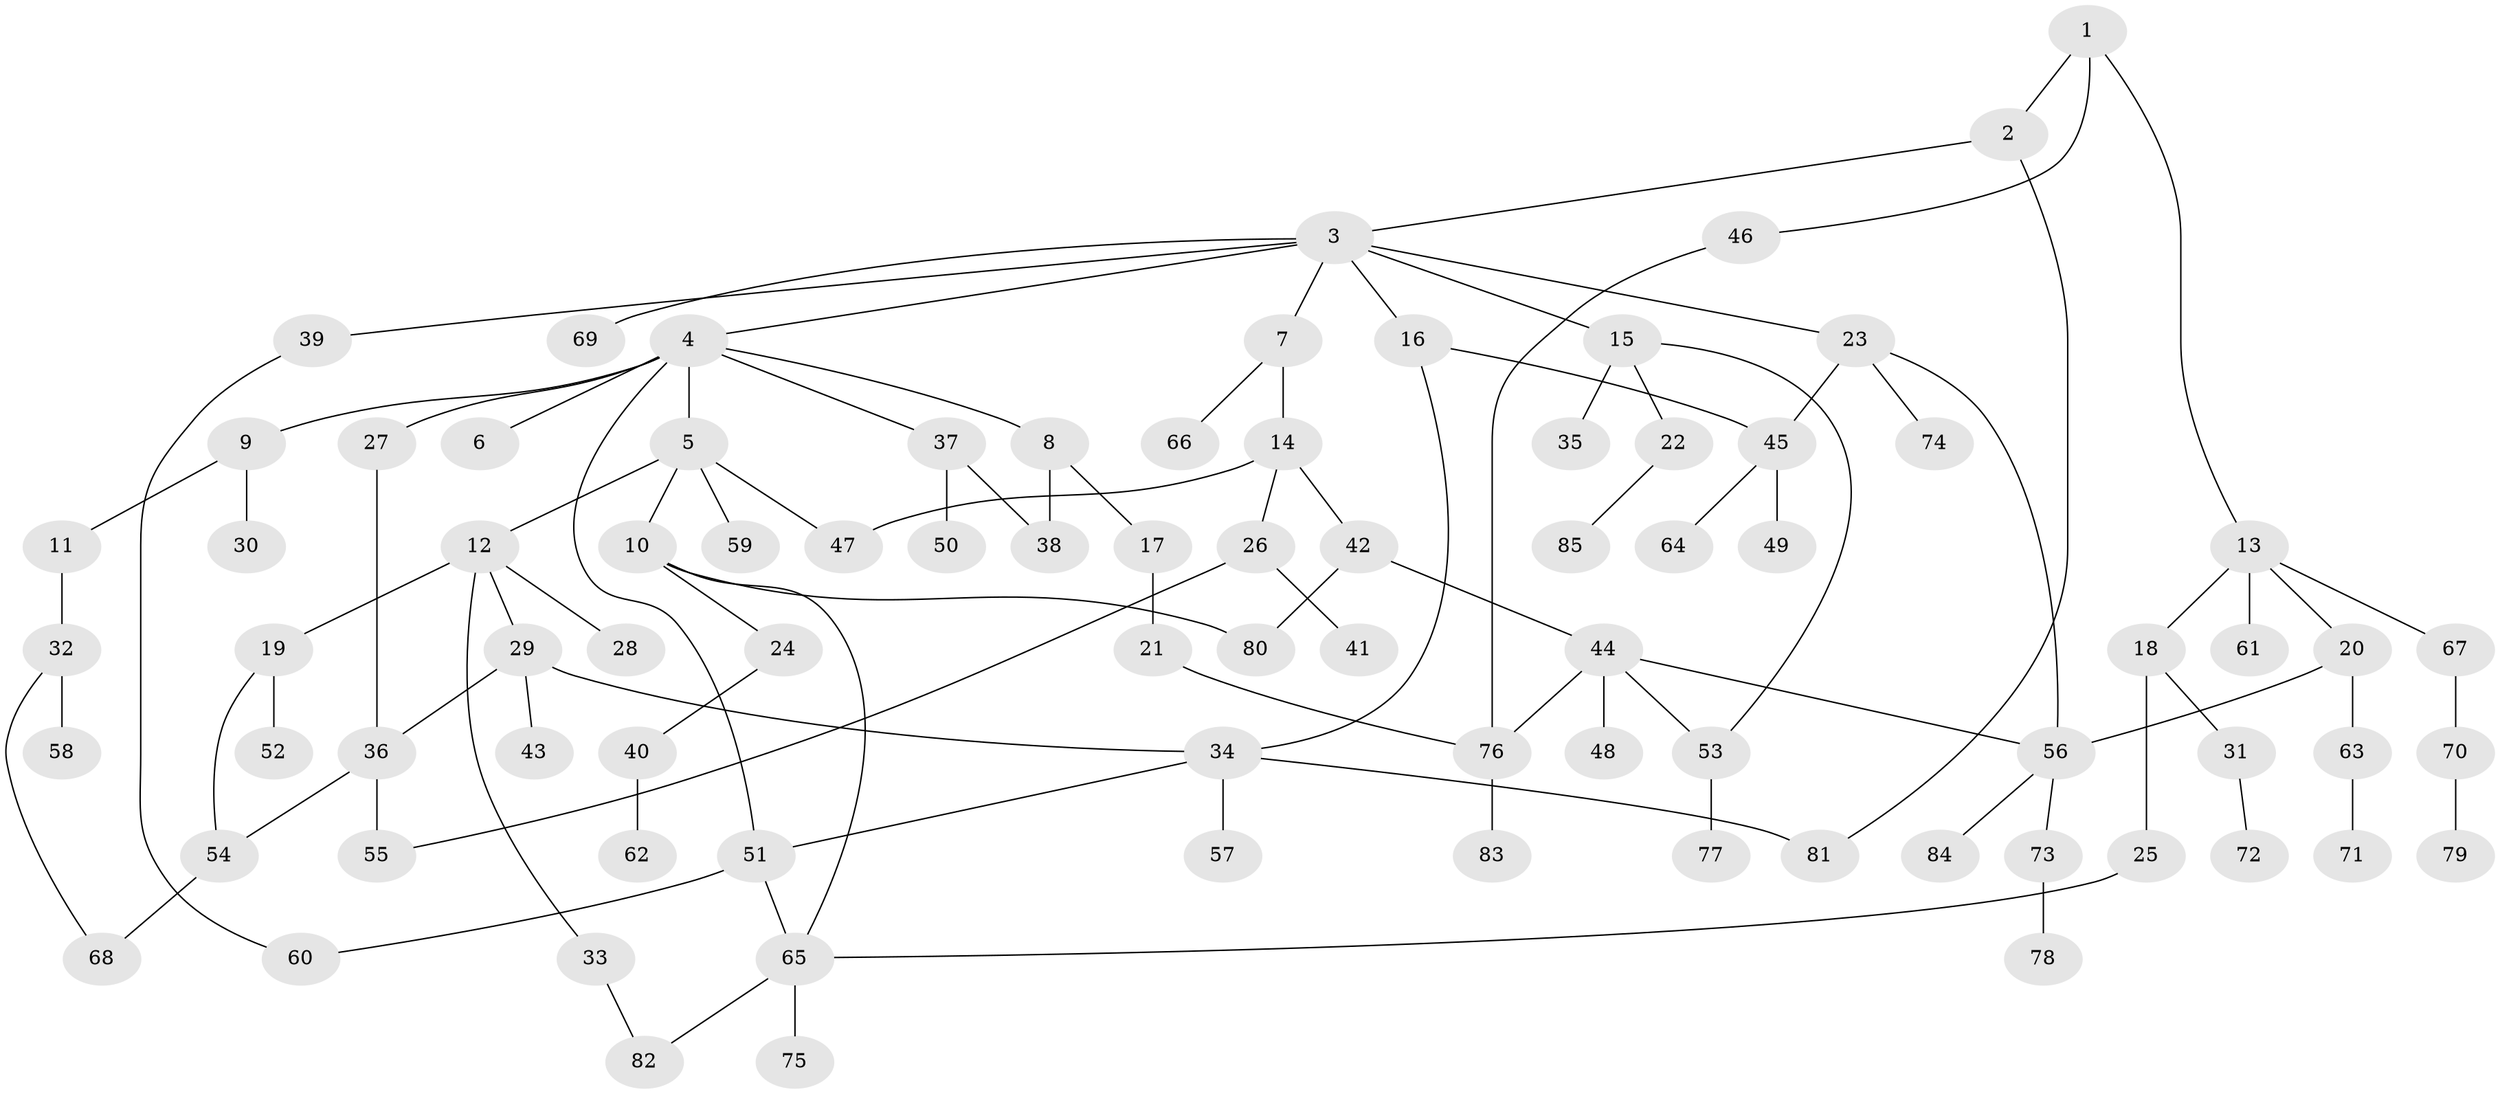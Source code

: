 // coarse degree distribution, {7: 0.07407407407407407, 2: 0.2222222222222222, 4: 0.2222222222222222, 5: 0.07407407407407407, 1: 0.14814814814814814, 6: 0.037037037037037035, 3: 0.2222222222222222}
// Generated by graph-tools (version 1.1) at 2025/36/03/04/25 23:36:12]
// undirected, 85 vertices, 104 edges
graph export_dot {
  node [color=gray90,style=filled];
  1;
  2;
  3;
  4;
  5;
  6;
  7;
  8;
  9;
  10;
  11;
  12;
  13;
  14;
  15;
  16;
  17;
  18;
  19;
  20;
  21;
  22;
  23;
  24;
  25;
  26;
  27;
  28;
  29;
  30;
  31;
  32;
  33;
  34;
  35;
  36;
  37;
  38;
  39;
  40;
  41;
  42;
  43;
  44;
  45;
  46;
  47;
  48;
  49;
  50;
  51;
  52;
  53;
  54;
  55;
  56;
  57;
  58;
  59;
  60;
  61;
  62;
  63;
  64;
  65;
  66;
  67;
  68;
  69;
  70;
  71;
  72;
  73;
  74;
  75;
  76;
  77;
  78;
  79;
  80;
  81;
  82;
  83;
  84;
  85;
  1 -- 2;
  1 -- 13;
  1 -- 46;
  2 -- 3;
  2 -- 81;
  3 -- 4;
  3 -- 7;
  3 -- 15;
  3 -- 16;
  3 -- 23;
  3 -- 39;
  3 -- 69;
  4 -- 5;
  4 -- 6;
  4 -- 8;
  4 -- 9;
  4 -- 27;
  4 -- 37;
  4 -- 51;
  5 -- 10;
  5 -- 12;
  5 -- 47;
  5 -- 59;
  7 -- 14;
  7 -- 66;
  8 -- 17;
  8 -- 38;
  9 -- 11;
  9 -- 30;
  10 -- 24;
  10 -- 65;
  10 -- 80;
  11 -- 32;
  12 -- 19;
  12 -- 28;
  12 -- 29;
  12 -- 33;
  13 -- 18;
  13 -- 20;
  13 -- 61;
  13 -- 67;
  14 -- 26;
  14 -- 42;
  14 -- 47;
  15 -- 22;
  15 -- 35;
  15 -- 53;
  16 -- 34;
  16 -- 45;
  17 -- 21;
  18 -- 25;
  18 -- 31;
  19 -- 52;
  19 -- 54;
  20 -- 63;
  20 -- 56;
  21 -- 76;
  22 -- 85;
  23 -- 74;
  23 -- 45;
  23 -- 56;
  24 -- 40;
  25 -- 65;
  26 -- 41;
  26 -- 55;
  27 -- 36;
  29 -- 36;
  29 -- 43;
  29 -- 34;
  31 -- 72;
  32 -- 58;
  32 -- 68;
  33 -- 82;
  34 -- 51;
  34 -- 57;
  34 -- 81;
  36 -- 55;
  36 -- 54;
  37 -- 38;
  37 -- 50;
  39 -- 60;
  40 -- 62;
  42 -- 44;
  42 -- 80;
  44 -- 48;
  44 -- 56;
  44 -- 76;
  44 -- 53;
  45 -- 49;
  45 -- 64;
  46 -- 76;
  51 -- 60;
  51 -- 65;
  53 -- 77;
  54 -- 68;
  56 -- 73;
  56 -- 84;
  63 -- 71;
  65 -- 75;
  65 -- 82;
  67 -- 70;
  70 -- 79;
  73 -- 78;
  76 -- 83;
}
